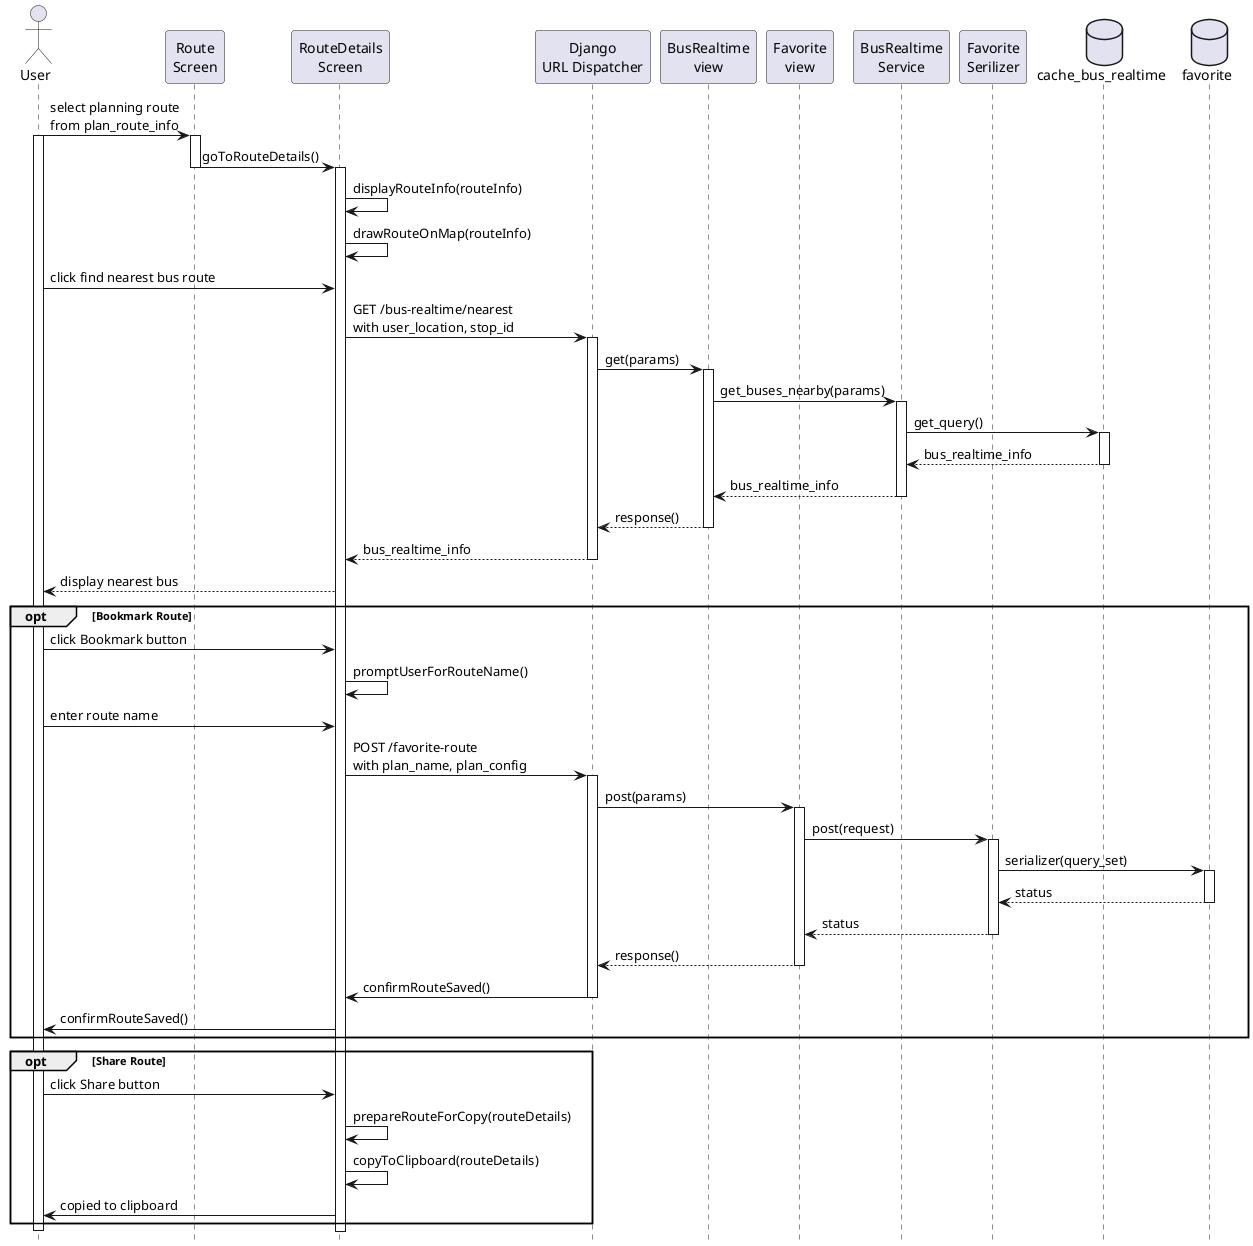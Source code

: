 @startuml Plan

hide footbox

actor User
participant "Route\nScreen" as RouteScreen
participant "RouteDetails\nScreen" as RouteDetails

participant "Django\nURL Dispatcher" as API
participant "BusRealtime\nview" as view
participant "Favorite\nview" as view_favorite
participant "BusRealtime\nService" as service
participant "Favorite\nSerilizer" as serializer_favorite
database "cache_bus_realtime" as table_realtime
database "favorite" as table_favorite


User -> RouteScreen : select planning route \nfrom plan_route_info
activate User
activate RouteScreen
RouteScreen -> RouteDetails : goToRouteDetails()
deactivate RouteScreen
activate RouteDetails
RouteDetails -> RouteDetails : displayRouteInfo(routeInfo)
RouteDetails -> RouteDetails : drawRouteOnMap(routeInfo)

User -> RouteDetails : click find nearest bus route
RouteDetails -> API : GET /bus-realtime/nearest \nwith user_location, stop_id
activate API

' API Call
API -> view: get(params)
activate view
view -> service : get_buses_nearby(params)
activate service
service -> table_realtime : get_query()
activate table_realtime
table_realtime --> service : bus_realtime_info
deactivate table_realtime
service --> view : bus_realtime_info
deactivate service
view --> API : response()
deactivate view

' Display Nearest Bus Route
API --> RouteDetails : bus_realtime_info
deactivate API
RouteDetails --> User : display nearest bus

opt Bookmark Route
    User -> RouteDetails : click Bookmark button
    RouteDetails -> RouteDetails : promptUserForRouteName()
    User -> RouteDetails : enter route name
    RouteDetails -> API : POST /favorite-route \nwith plan_name, plan_config
    activate API

    ' API Call
    API -> view_favorite: post(params)
    activate view_favorite
    view_favorite -> serializer_favorite : post(request)
    activate serializer_favorite
    serializer_favorite -> table_favorite : serializer(query_set)
    activate table_favorite
    table_favorite --> serializer_favorite : status
    deactivate table_favorite
    serializer_favorite --> view_favorite : status
    deactivate serializer_favorite
    view_favorite --> API : response()
    deactivate view_favorite
    API -> RouteDetails : confirmRouteSaved()
    deactivate API
    RouteDetails -> User : confirmRouteSaved()
end

opt Share Route
    User -> RouteDetails : click Share button
    RouteDetails -> RouteDetails : prepareRouteForCopy(routeDetails)
    RouteDetails -> RouteDetails : copyToClipboard(routeDetails)

    RouteDetails -> User : copied to clipboard
end

deactivate User

@enduml
